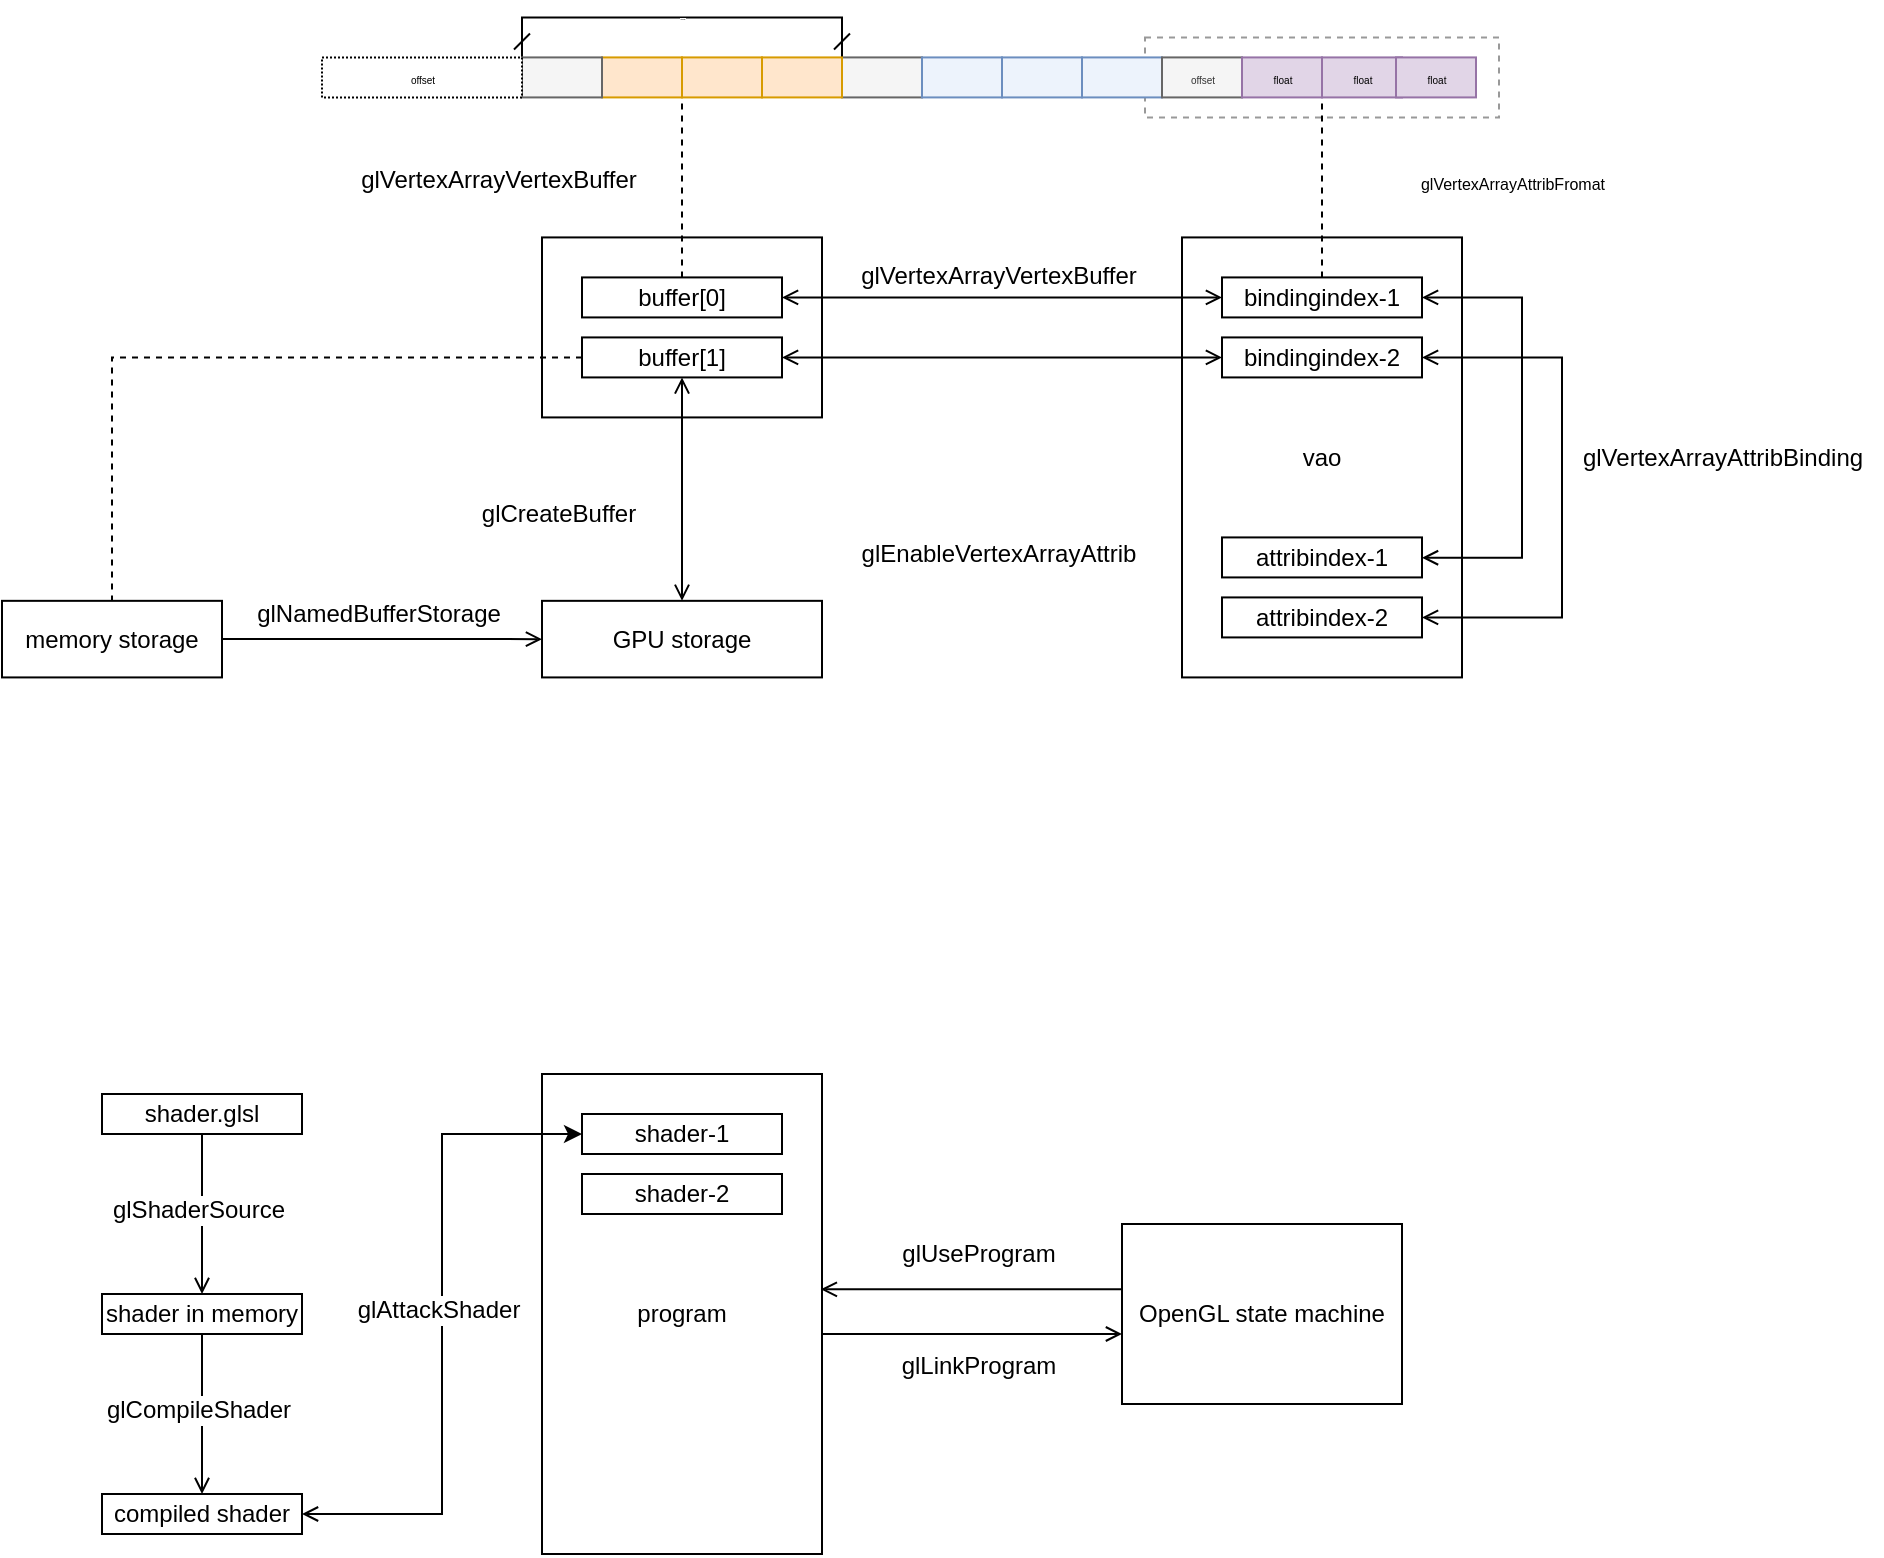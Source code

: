<mxfile version="12.4.2" type="device" pages="1"><diagram id="l64Fe6yXu622UE3ha3J4" name="第 1 页"><mxGraphModel dx="2028" dy="698" grid="1" gridSize="10" guides="1" tooltips="1" connect="1" arrows="1" fold="1" page="1" pageScale="1" pageWidth="827" pageHeight="1169" math="0" shadow="0"><root><mxCell id="0"/><mxCell id="1" parent="0"/><mxCell id="7Y0xP2xUyzF72E-cf5cu-52" value="" style="rounded=0;glass=0;fontSize=3;align=center;verticalAlign=middle;fontStyle=0;whiteSpace=wrap;html=1;fillColor=#f5f5f5;strokeColor=#666666;fontColor=#333333;" vertex="1" parent="1"><mxGeometry x="220" y="131.71" width="40" height="20" as="geometry"/></mxCell><mxCell id="7Y0xP2xUyzF72E-cf5cu-56" value="" style="rounded=0;whiteSpace=wrap;html=1;glass=0;fontSize=1;dashed=1;fillColor=none;strokeColor=#000000;opacity=40;" vertex="1" parent="1"><mxGeometry x="371.5" y="121.71" width="177" height="40" as="geometry"/></mxCell><mxCell id="7Y0xP2xUyzF72E-cf5cu-22" value="" style="rounded=0;whiteSpace=wrap;html=1;" vertex="1" parent="1"><mxGeometry x="70" y="221.71" width="140" height="90" as="geometry"/></mxCell><mxCell id="7Y0xP2xUyzF72E-cf5cu-1" value="vao" style="rounded=0;whiteSpace=wrap;html=1;" vertex="1" parent="1"><mxGeometry x="390" y="221.71" width="140" height="220" as="geometry"/></mxCell><mxCell id="7Y0xP2xUyzF72E-cf5cu-5" value="" style="edgeStyle=orthogonalEdgeStyle;rounded=0;orthogonalLoop=1;jettySize=auto;html=1;startArrow=open;startFill=0;endArrow=open;endFill=0;" edge="1" parent="1" source="7Y0xP2xUyzF72E-cf5cu-2" target="7Y0xP2xUyzF72E-cf5cu-4"><mxGeometry relative="1" as="geometry"/></mxCell><mxCell id="7Y0xP2xUyzF72E-cf5cu-8" value="glVertexArrayVertexBuffer" style="text;html=1;align=center;verticalAlign=middle;resizable=0;points=[];;labelBackgroundColor=#ffffff;" vertex="1" connectable="0" parent="7Y0xP2xUyzF72E-cf5cu-5"><mxGeometry x="-0.267" y="1" relative="1" as="geometry"><mxPoint x="-32" y="-12" as="offset"/></mxGeometry></mxCell><mxCell id="7Y0xP2xUyzF72E-cf5cu-12" style="edgeStyle=orthogonalEdgeStyle;rounded=0;orthogonalLoop=1;jettySize=auto;html=1;entryX=1;entryY=0.508;entryDx=0;entryDy=0;startArrow=open;startFill=0;endArrow=open;endFill=0;entryPerimeter=0;" edge="1" parent="1" source="7Y0xP2xUyzF72E-cf5cu-2" target="7Y0xP2xUyzF72E-cf5cu-10"><mxGeometry relative="1" as="geometry"><Array as="points"><mxPoint x="560" y="251.71"/><mxPoint x="560" y="381.71"/></Array></mxGeometry></mxCell><mxCell id="7Y0xP2xUyzF72E-cf5cu-61" style="edgeStyle=orthogonalEdgeStyle;rounded=0;orthogonalLoop=1;jettySize=auto;html=1;entryX=0;entryY=1;entryDx=0;entryDy=0;startFill=0;endArrow=none;endFill=0;fontSize=1;dashed=1;" edge="1" parent="1" source="7Y0xP2xUyzF72E-cf5cu-2" target="7Y0xP2xUyzF72E-cf5cu-45"><mxGeometry relative="1" as="geometry"/></mxCell><mxCell id="7Y0xP2xUyzF72E-cf5cu-2" value="bindingindex-1" style="rounded=0;whiteSpace=wrap;html=1;" vertex="1" parent="1"><mxGeometry x="410" y="241.71" width="100" height="20" as="geometry"/></mxCell><mxCell id="7Y0xP2xUyzF72E-cf5cu-62" style="edgeStyle=orthogonalEdgeStyle;rounded=0;orthogonalLoop=1;jettySize=auto;html=1;entryX=0;entryY=1;entryDx=0;entryDy=0;startFill=0;endArrow=none;endFill=0;fontSize=1;dashed=1;" edge="1" parent="1" source="7Y0xP2xUyzF72E-cf5cu-4" target="7Y0xP2xUyzF72E-cf5cu-38"><mxGeometry relative="1" as="geometry"/></mxCell><mxCell id="7Y0xP2xUyzF72E-cf5cu-4" value="buffer[0]" style="rounded=0;whiteSpace=wrap;html=1;" vertex="1" parent="1"><mxGeometry x="90" y="241.71" width="100" height="20" as="geometry"/></mxCell><mxCell id="7Y0xP2xUyzF72E-cf5cu-7" value="" style="edgeStyle=orthogonalEdgeStyle;rounded=0;orthogonalLoop=1;jettySize=auto;html=1;endFill=0;startFill=0;startArrow=open;endArrow=open;" edge="1" parent="1" source="7Y0xP2xUyzF72E-cf5cu-3" target="7Y0xP2xUyzF72E-cf5cu-6"><mxGeometry relative="1" as="geometry"/></mxCell><mxCell id="7Y0xP2xUyzF72E-cf5cu-13" style="edgeStyle=orthogonalEdgeStyle;rounded=0;orthogonalLoop=1;jettySize=auto;html=1;entryX=1;entryY=0.5;entryDx=0;entryDy=0;startArrow=open;startFill=0;endArrow=open;endFill=0;" edge="1" parent="1" source="7Y0xP2xUyzF72E-cf5cu-3" target="7Y0xP2xUyzF72E-cf5cu-11"><mxGeometry relative="1" as="geometry"><Array as="points"><mxPoint x="580" y="281.71"/><mxPoint x="580" y="411.71"/></Array></mxGeometry></mxCell><mxCell id="7Y0xP2xUyzF72E-cf5cu-3" value="bindingindex-2" style="rounded=0;whiteSpace=wrap;html=1;" vertex="1" parent="1"><mxGeometry x="410" y="271.71" width="100" height="20" as="geometry"/></mxCell><mxCell id="7Y0xP2xUyzF72E-cf5cu-82" value="" style="edgeStyle=orthogonalEdgeStyle;rounded=0;orthogonalLoop=1;jettySize=auto;html=1;startArrow=open;startFill=0;endArrow=open;endFill=0;fontSize=1;" edge="1" parent="1" source="7Y0xP2xUyzF72E-cf5cu-6" target="7Y0xP2xUyzF72E-cf5cu-81"><mxGeometry relative="1" as="geometry"/></mxCell><mxCell id="7Y0xP2xUyzF72E-cf5cu-88" style="edgeStyle=orthogonalEdgeStyle;rounded=0;orthogonalLoop=1;jettySize=auto;html=1;entryX=0.5;entryY=0;entryDx=0;entryDy=0;startArrow=none;startFill=0;endArrow=none;endFill=0;fontSize=1;dashed=1;" edge="1" parent="1" source="7Y0xP2xUyzF72E-cf5cu-6" target="7Y0xP2xUyzF72E-cf5cu-84"><mxGeometry relative="1" as="geometry"/></mxCell><mxCell id="7Y0xP2xUyzF72E-cf5cu-6" value="buffer[1]" style="rounded=0;whiteSpace=wrap;html=1;" vertex="1" parent="1"><mxGeometry x="90" y="271.71" width="100" height="20" as="geometry"/></mxCell><mxCell id="7Y0xP2xUyzF72E-cf5cu-81" value="GPU storage" style="rounded=0;whiteSpace=wrap;html=1;" vertex="1" parent="1"><mxGeometry x="70" y="403.42" width="140" height="38.29" as="geometry"/></mxCell><mxCell id="7Y0xP2xUyzF72E-cf5cu-10" value="attribindex-1" style="rounded=0;whiteSpace=wrap;html=1;" vertex="1" parent="1"><mxGeometry x="410" y="371.71" width="100" height="20" as="geometry"/></mxCell><mxCell id="7Y0xP2xUyzF72E-cf5cu-11" value="attribindex-2" style="rounded=0;whiteSpace=wrap;html=1;" vertex="1" parent="1"><mxGeometry x="410" y="401.71" width="100" height="20" as="geometry"/></mxCell><mxCell id="7Y0xP2xUyzF72E-cf5cu-14" value="glVertexArrayAttribBinding" style="text;html=1;align=center;verticalAlign=middle;resizable=0;points=[];;autosize=1;" vertex="1" parent="1"><mxGeometry x="580" y="321.71" width="160" height="20" as="geometry"/></mxCell><mxCell id="7Y0xP2xUyzF72E-cf5cu-37" value="" style="rounded=0;glass=0;fontSize=5;align=center;verticalAlign=middle;fontStyle=0;html=1;fillColor=#ffe6cc;strokeColor=#d79b00;" vertex="1" parent="1"><mxGeometry x="100" y="131.71" width="40" height="20" as="geometry"/></mxCell><mxCell id="7Y0xP2xUyzF72E-cf5cu-38" value="" style="rounded=0;glass=0;fontSize=5;align=center;verticalAlign=middle;fontStyle=0;html=1;fillColor=#ffe6cc;strokeColor=#d79b00;" vertex="1" parent="1"><mxGeometry x="140" y="131.71" width="40" height="20" as="geometry"/></mxCell><mxCell id="7Y0xP2xUyzF72E-cf5cu-76" style="edgeStyle=orthogonalEdgeStyle;rounded=0;orthogonalLoop=1;jettySize=auto;html=1;entryX=0;entryY=0;entryDx=0;entryDy=0;startArrow=dash;startFill=0;endArrow=dash;endFill=0;fontSize=1;exitX=1;exitY=0;exitDx=0;exitDy=0;" edge="1" parent="1" source="7Y0xP2xUyzF72E-cf5cu-39" target="7Y0xP2xUyzF72E-cf5cu-51"><mxGeometry relative="1" as="geometry"><Array as="points"><mxPoint x="220" y="111.71"/><mxPoint x="60" y="111.71"/></Array></mxGeometry></mxCell><mxCell id="7Y0xP2xUyzF72E-cf5cu-77" value="stride" style="text;html=1;align=center;verticalAlign=middle;resizable=0;points=[];;labelBackgroundColor=#ffffff;fontSize=1;" vertex="1" connectable="0" parent="7Y0xP2xUyzF72E-cf5cu-76"><mxGeometry x="-0.192" y="1" relative="1" as="geometry"><mxPoint x="-19.4" y="-1" as="offset"/></mxGeometry></mxCell><mxCell id="7Y0xP2xUyzF72E-cf5cu-39" value="" style="rounded=0;glass=0;fontSize=5;align=center;verticalAlign=middle;fontStyle=0;html=1;fillColor=#ffe6cc;strokeColor=#d79b00;" vertex="1" parent="1"><mxGeometry x="180" y="131.71" width="40" height="20" as="geometry"/></mxCell><mxCell id="7Y0xP2xUyzF72E-cf5cu-40" value="" style="rounded=0;glass=0;fontSize=5;align=center;verticalAlign=middle;fontStyle=0;html=1;fillColor=#EDF3FC;strokeColor=#6c8ebf;" vertex="1" parent="1"><mxGeometry x="260" y="131.71" width="40" height="20" as="geometry"/></mxCell><mxCell id="7Y0xP2xUyzF72E-cf5cu-41" value="" style="rounded=0;glass=0;fontSize=5;align=center;verticalAlign=middle;fontStyle=0;html=1;fillColor=#EDF3FC;strokeColor=#6c8ebf;" vertex="1" parent="1"><mxGeometry x="300" y="131.71" width="40" height="20" as="geometry"/></mxCell><mxCell id="7Y0xP2xUyzF72E-cf5cu-42" value="" style="rounded=0;glass=0;fontSize=5;align=center;verticalAlign=middle;fontStyle=0;html=1;fillColor=#EDF3FC;strokeColor=#6c8ebf;" vertex="1" parent="1"><mxGeometry x="340" y="131.71" width="40" height="20" as="geometry"/></mxCell><mxCell id="7Y0xP2xUyzF72E-cf5cu-43" value="offset" style="rounded=0;glass=0;fontSize=5;align=center;verticalAlign=middle;fontStyle=0;html=1;fillColor=#f5f5f5;strokeColor=#666666;fontColor=#333333;" vertex="1" parent="1"><mxGeometry x="380" y="131.71" width="40" height="20" as="geometry"/></mxCell><mxCell id="7Y0xP2xUyzF72E-cf5cu-44" value="float" style="rounded=0;glass=0;fontSize=5;align=center;verticalAlign=middle;fontStyle=0;html=1;fillColor=#e1d5e7;strokeColor=#9673a6;" vertex="1" parent="1"><mxGeometry x="420" y="131.71" width="40" height="20" as="geometry"/></mxCell><mxCell id="7Y0xP2xUyzF72E-cf5cu-45" value="float" style="rounded=0;glass=0;fontSize=5;align=center;verticalAlign=middle;fontStyle=0;html=1;fillColor=#e1d5e7;strokeColor=#9673a6;" vertex="1" parent="1"><mxGeometry x="460" y="131.71" width="40" height="20" as="geometry"/></mxCell><mxCell id="7Y0xP2xUyzF72E-cf5cu-50" value="glVertexArrayAttribFromat" style="text;html=1;align=center;verticalAlign=middle;resizable=0;points=[];;autosize=1;fontSize=8;fontStyle=0" vertex="1" parent="1"><mxGeometry x="480" y="184.71" width="150" height="20" as="geometry"/></mxCell><mxCell id="7Y0xP2xUyzF72E-cf5cu-51" value="" style="rounded=0;glass=0;fontSize=5;align=center;verticalAlign=middle;fontStyle=0;html=1;fillColor=#f5f5f5;strokeColor=#666666;fontColor=#333333;" vertex="1" parent="1"><mxGeometry x="60" y="131.71" width="40" height="20" as="geometry"/></mxCell><mxCell id="7Y0xP2xUyzF72E-cf5cu-55" value="float" style="rounded=0;glass=0;fontSize=5;align=center;verticalAlign=middle;fontStyle=0;html=1;fillColor=#e1d5e7;strokeColor=#9673a6;" vertex="1" parent="1"><mxGeometry x="497" y="131.71" width="40" height="20" as="geometry"/></mxCell><mxCell id="7Y0xP2xUyzF72E-cf5cu-63" value="offset" style="rounded=0;glass=0;fontSize=5;align=center;verticalAlign=middle;fontStyle=0;html=1;dashed=1;dashPattern=1 1;" vertex="1" parent="1"><mxGeometry x="-40" y="131.71" width="100" height="20" as="geometry"/></mxCell><mxCell id="7Y0xP2xUyzF72E-cf5cu-78" value="glVertexArrayVertexBuffer" style="text;html=1;align=center;verticalAlign=middle;resizable=0;points=[];;labelBackgroundColor=#ffffff;" vertex="1" connectable="0" parent="1"><mxGeometry x="80.004" y="204.71" as="geometry"><mxPoint x="-32" y="-12" as="offset"/></mxGeometry></mxCell><mxCell id="7Y0xP2xUyzF72E-cf5cu-80" value="glEnableVertexArrayAttrib" style="text;html=1;align=center;verticalAlign=middle;resizable=0;points=[];;labelBackgroundColor=#ffffff;" vertex="1" connectable="0" parent="1"><mxGeometry x="330.004" y="391.71" as="geometry"><mxPoint x="-32" y="-12" as="offset"/></mxGeometry></mxCell><mxCell id="7Y0xP2xUyzF72E-cf5cu-83" value="glCreateBuffer" style="text;html=1;align=center;verticalAlign=middle;resizable=0;points=[];;labelBackgroundColor=#ffffff;" vertex="1" connectable="0" parent="1"><mxGeometry x="110.004" y="371.71" as="geometry"><mxPoint x="-32" y="-12" as="offset"/></mxGeometry></mxCell><mxCell id="7Y0xP2xUyzF72E-cf5cu-85" style="edgeStyle=orthogonalEdgeStyle;rounded=0;orthogonalLoop=1;jettySize=auto;html=1;entryX=0;entryY=0.5;entryDx=0;entryDy=0;startArrow=none;startFill=0;endArrow=open;endFill=0;fontSize=1;" edge="1" parent="1" source="7Y0xP2xUyzF72E-cf5cu-84" target="7Y0xP2xUyzF72E-cf5cu-81"><mxGeometry relative="1" as="geometry"/></mxCell><mxCell id="7Y0xP2xUyzF72E-cf5cu-84" value="memory storage" style="rounded=0;whiteSpace=wrap;html=1;" vertex="1" parent="1"><mxGeometry x="-200" y="403.42" width="110" height="38.29" as="geometry"/></mxCell><mxCell id="7Y0xP2xUyzF72E-cf5cu-86" value="glNamedBufferStorage" style="text;html=1;align=center;verticalAlign=middle;resizable=0;points=[];;labelBackgroundColor=#ffffff;" vertex="1" connectable="0" parent="1"><mxGeometry x="20.004" y="421.71" as="geometry"><mxPoint x="-32" y="-12" as="offset"/></mxGeometry></mxCell><mxCell id="7Y0xP2xUyzF72E-cf5cu-102" style="edgeStyle=orthogonalEdgeStyle;rounded=0;orthogonalLoop=1;jettySize=auto;html=1;entryX=0;entryY=0.75;entryDx=0;entryDy=0;startArrow=none;startFill=0;endArrow=open;endFill=0;fontSize=1;" edge="1" parent="1"><mxGeometry relative="1" as="geometry"><mxPoint x="209.76" y="770" as="sourcePoint"/><mxPoint x="359.995" y="770" as="targetPoint"/><Array as="points"><mxPoint x="249.76" y="770"/><mxPoint x="249.76" y="770"/></Array></mxGeometry></mxCell><mxCell id="7Y0xP2xUyzF72E-cf5cu-89" value="program" style="rounded=0;whiteSpace=wrap;html=1;" vertex="1" parent="1"><mxGeometry x="70" y="640" width="140" height="240" as="geometry"/></mxCell><mxCell id="7Y0xP2xUyzF72E-cf5cu-104" style="edgeStyle=orthogonalEdgeStyle;rounded=0;orthogonalLoop=1;jettySize=auto;html=1;entryX=1;entryY=0.5;entryDx=0;entryDy=0;startArrow=classic;startFill=1;endArrow=open;endFill=0;fontSize=1;" edge="1" parent="1" source="7Y0xP2xUyzF72E-cf5cu-90" target="7Y0xP2xUyzF72E-cf5cu-99"><mxGeometry relative="1" as="geometry"/></mxCell><mxCell id="7Y0xP2xUyzF72E-cf5cu-90" value="shader-1" style="rounded=0;whiteSpace=wrap;html=1;" vertex="1" parent="1"><mxGeometry x="90" y="660" width="100" height="20" as="geometry"/></mxCell><mxCell id="7Y0xP2xUyzF72E-cf5cu-91" value="shader-2" style="rounded=0;whiteSpace=wrap;html=1;" vertex="1" parent="1"><mxGeometry x="90" y="690" width="100" height="20" as="geometry"/></mxCell><mxCell id="7Y0xP2xUyzF72E-cf5cu-93" style="edgeStyle=orthogonalEdgeStyle;rounded=0;orthogonalLoop=1;jettySize=auto;html=1;entryX=1;entryY=0.5;entryDx=0;entryDy=0;startArrow=none;startFill=0;endArrow=open;endFill=0;fontSize=1;" edge="1" parent="1"><mxGeometry relative="1" as="geometry"><mxPoint x="359.76" y="747.647" as="sourcePoint"/><mxPoint x="209.407" y="747.647" as="targetPoint"/></mxGeometry></mxCell><mxCell id="7Y0xP2xUyzF72E-cf5cu-92" value="OpenGL state machine" style="rounded=0;whiteSpace=wrap;html=1;" vertex="1" parent="1"><mxGeometry x="360" y="715" width="140" height="90" as="geometry"/></mxCell><mxCell id="7Y0xP2xUyzF72E-cf5cu-94" value="glUseProgram" style="text;html=1;align=center;verticalAlign=middle;resizable=0;points=[];;labelBackgroundColor=#ffffff;" vertex="1" connectable="0" parent="1"><mxGeometry x="319.764" y="742.0" as="geometry"><mxPoint x="-32" y="-12" as="offset"/></mxGeometry></mxCell><mxCell id="7Y0xP2xUyzF72E-cf5cu-97" value="" style="edgeStyle=orthogonalEdgeStyle;rounded=0;orthogonalLoop=1;jettySize=auto;html=1;startArrow=none;startFill=0;endArrow=open;endFill=0;fontSize=1;" edge="1" parent="1" source="7Y0xP2xUyzF72E-cf5cu-95" target="7Y0xP2xUyzF72E-cf5cu-96"><mxGeometry relative="1" as="geometry"/></mxCell><mxCell id="7Y0xP2xUyzF72E-cf5cu-95" value="shader.glsl" style="rounded=0;whiteSpace=wrap;html=1;" vertex="1" parent="1"><mxGeometry x="-150" y="650" width="100" height="20" as="geometry"/></mxCell><mxCell id="7Y0xP2xUyzF72E-cf5cu-100" value="" style="edgeStyle=orthogonalEdgeStyle;rounded=0;orthogonalLoop=1;jettySize=auto;html=1;startArrow=none;startFill=0;endArrow=open;endFill=0;fontSize=1;" edge="1" parent="1" source="7Y0xP2xUyzF72E-cf5cu-96" target="7Y0xP2xUyzF72E-cf5cu-99"><mxGeometry relative="1" as="geometry"/></mxCell><mxCell id="7Y0xP2xUyzF72E-cf5cu-96" value="shader in memory" style="rounded=0;whiteSpace=wrap;html=1;" vertex="1" parent="1"><mxGeometry x="-150" y="750" width="100" height="20" as="geometry"/></mxCell><mxCell id="7Y0xP2xUyzF72E-cf5cu-99" value="compiled shader" style="rounded=0;whiteSpace=wrap;html=1;" vertex="1" parent="1"><mxGeometry x="-150" y="850" width="100" height="20" as="geometry"/></mxCell><mxCell id="7Y0xP2xUyzF72E-cf5cu-98" value="glShaderSource" style="text;html=1;align=center;verticalAlign=middle;resizable=0;points=[];;labelBackgroundColor=#ffffff;" vertex="1" connectable="0" parent="1"><mxGeometry x="-69.996" y="720.0" as="geometry"><mxPoint x="-32" y="-12" as="offset"/></mxGeometry></mxCell><mxCell id="7Y0xP2xUyzF72E-cf5cu-101" value="glCompileShader" style="text;html=1;align=center;verticalAlign=middle;resizable=0;points=[];;labelBackgroundColor=#ffffff;" vertex="1" connectable="0" parent="1"><mxGeometry x="-69.996" y="820.0" as="geometry"><mxPoint x="-32" y="-12" as="offset"/></mxGeometry></mxCell><mxCell id="7Y0xP2xUyzF72E-cf5cu-103" value="glLinkProgram" style="text;html=1;align=center;verticalAlign=middle;resizable=0;points=[];;labelBackgroundColor=#ffffff;" vertex="1" connectable="0" parent="1"><mxGeometry x="319.764" y="798.0" as="geometry"><mxPoint x="-32" y="-12" as="offset"/></mxGeometry></mxCell><mxCell id="7Y0xP2xUyzF72E-cf5cu-105" value="glAttackShader" style="text;html=1;align=center;verticalAlign=middle;resizable=0;points=[];;labelBackgroundColor=#ffffff;" vertex="1" connectable="0" parent="1"><mxGeometry x="50.004" y="770.0" as="geometry"><mxPoint x="-32" y="-12" as="offset"/></mxGeometry></mxCell></root></mxGraphModel></diagram></mxfile>